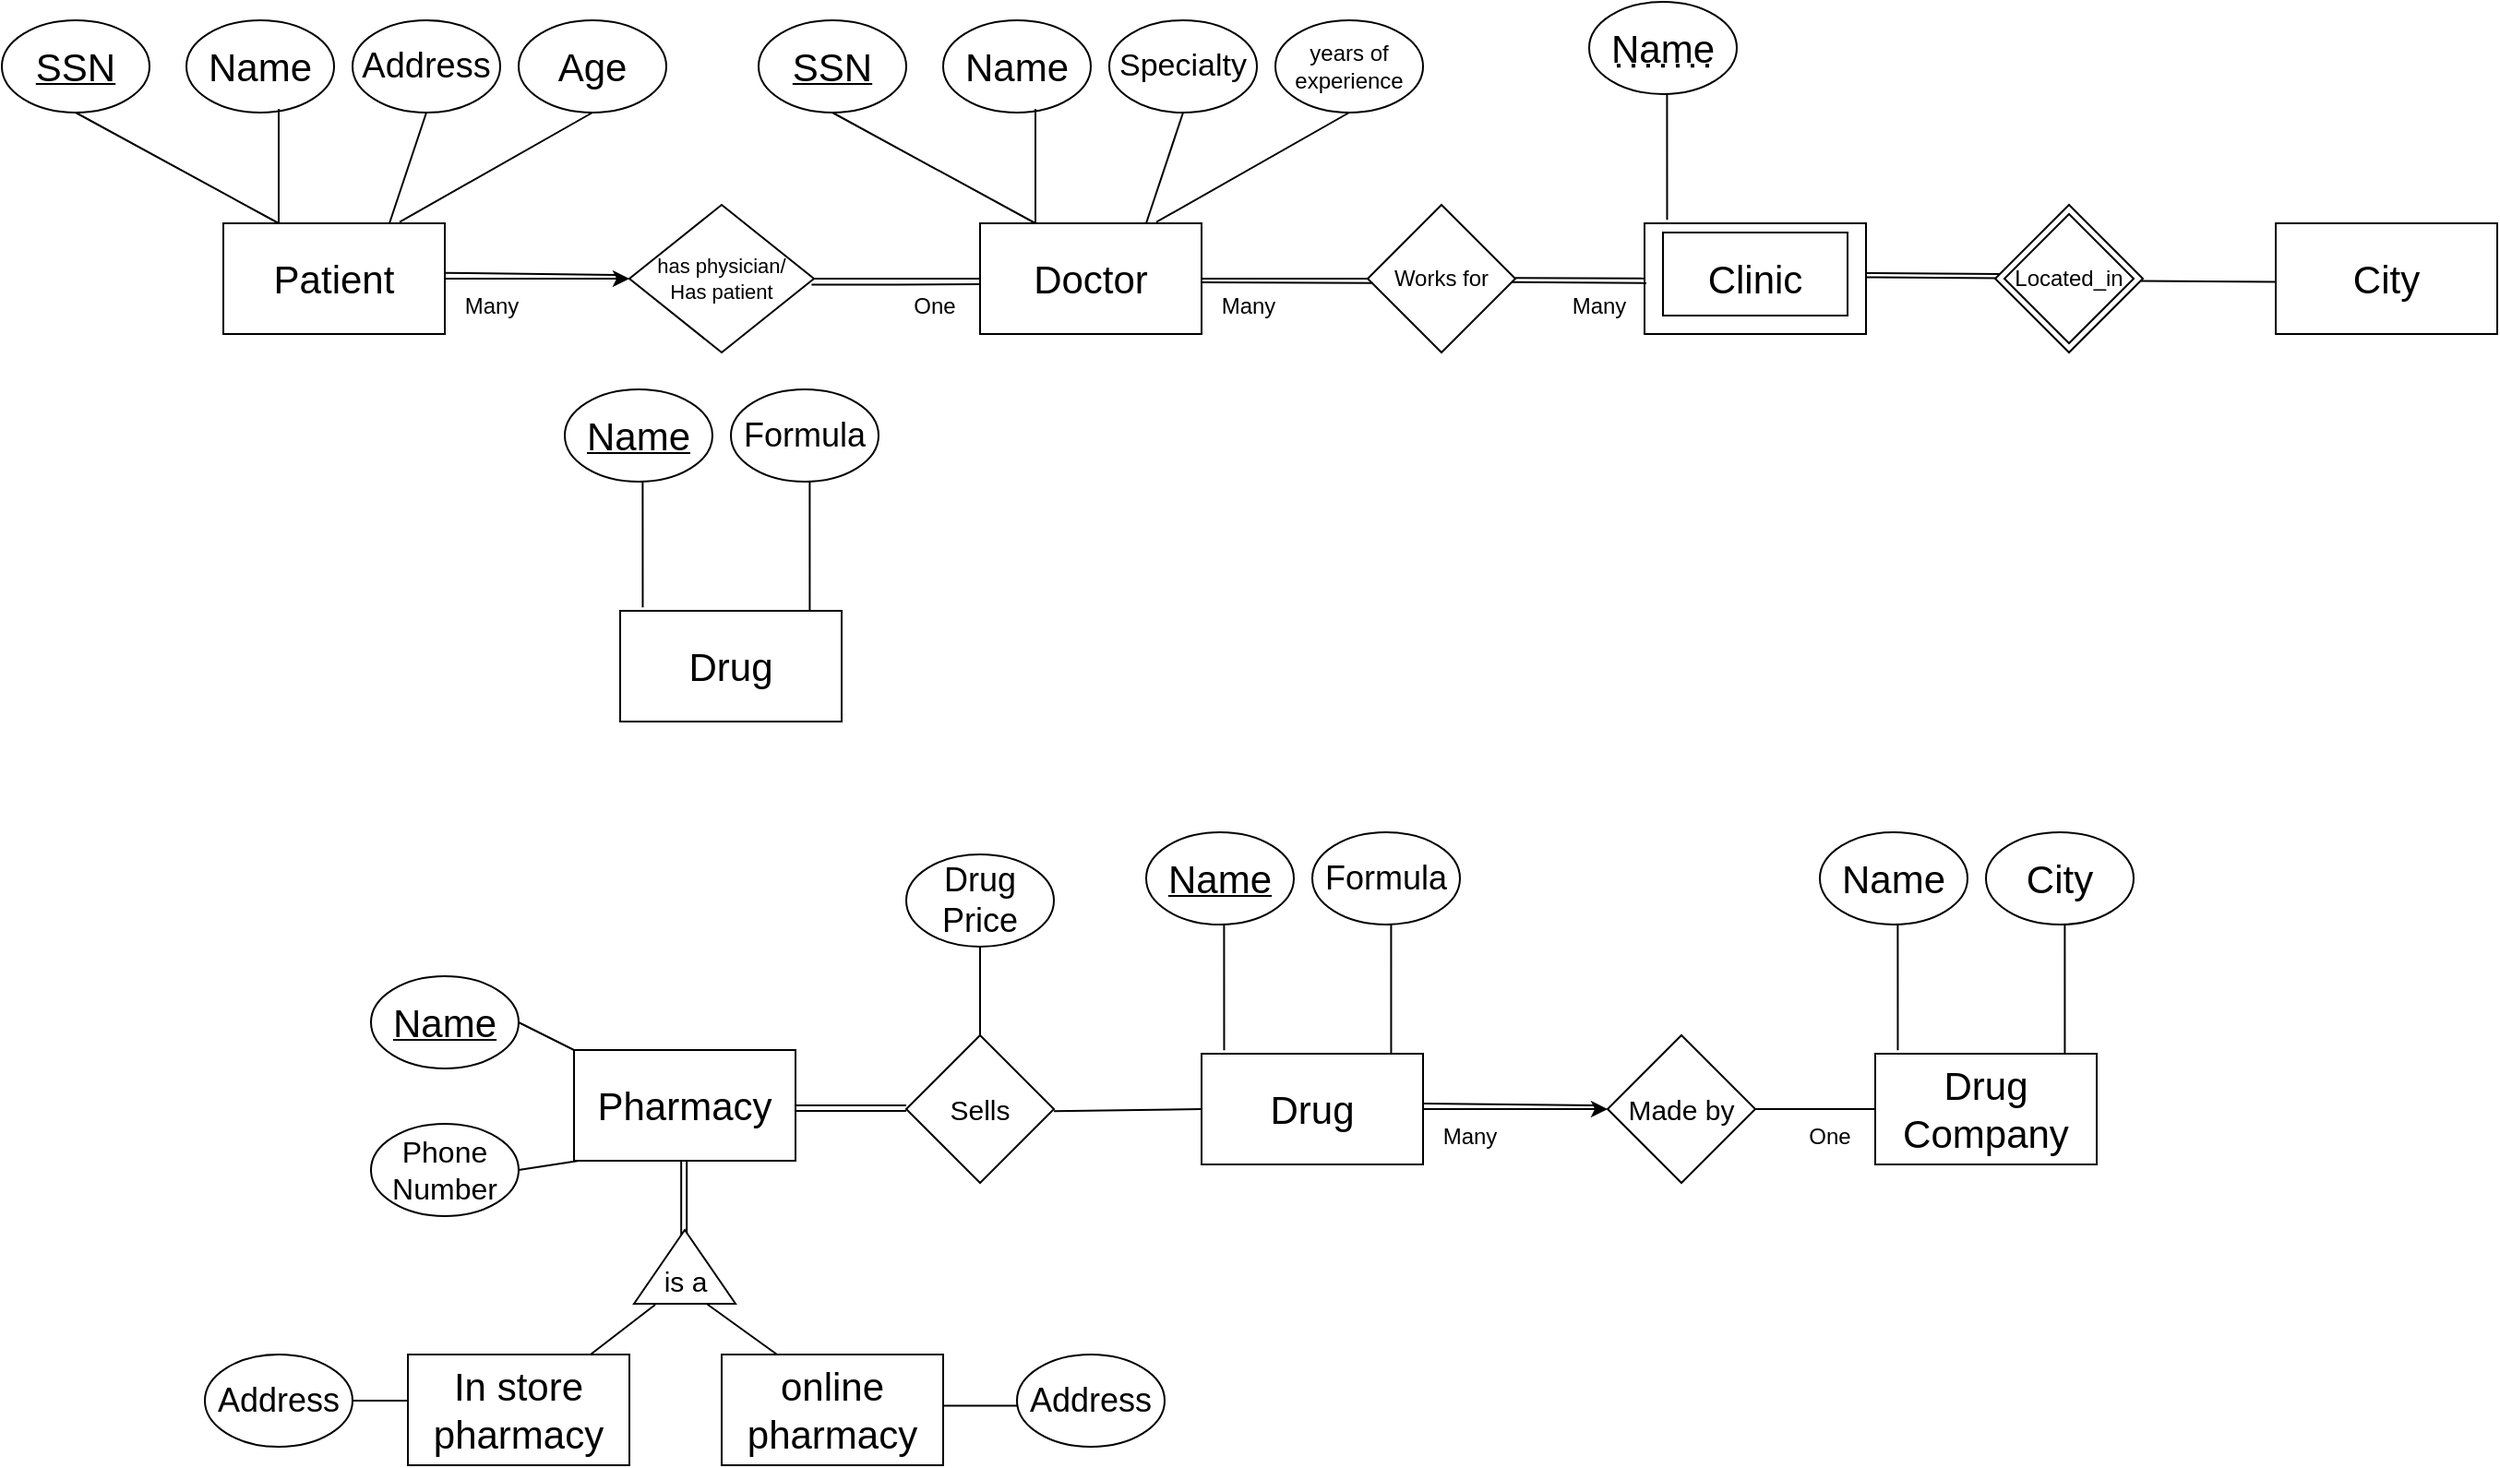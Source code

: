<mxfile version="24.4.0" type="github" pages="3">
  <diagram name="Page-1" id="JLcsjPoBAo_HoKeQmc0Q">
    <mxGraphModel dx="1509" dy="794" grid="1" gridSize="10" guides="1" tooltips="1" connect="1" arrows="1" fold="1" page="1" pageScale="1" pageWidth="850" pageHeight="1100" math="0" shadow="0">
      <root>
        <mxCell id="0" />
        <mxCell id="1" parent="0" />
        <mxCell id="jOm0QuvM_jb7mFfSHx-Y-15" style="edgeStyle=orthogonalEdgeStyle;rounded=0;orthogonalLoop=1;jettySize=auto;html=1;exitX=1;exitY=0.5;exitDx=0;exitDy=0;entryX=0;entryY=0.5;entryDx=0;entryDy=0;" edge="1" parent="1" source="WA0hoH6EGtPf16HeoMWS-2" target="jOm0QuvM_jb7mFfSHx-Y-6">
          <mxGeometry relative="1" as="geometry" />
        </mxCell>
        <mxCell id="WA0hoH6EGtPf16HeoMWS-2" value="&lt;font style=&quot;font-size: 21px;&quot;&gt;Patient&lt;/font&gt;" style="rounded=0;whiteSpace=wrap;html=1;" parent="1" vertex="1">
          <mxGeometry x="190" y="320" width="120" height="60" as="geometry" />
        </mxCell>
        <mxCell id="WA0hoH6EGtPf16HeoMWS-3" value="&lt;u&gt;&lt;font style=&quot;font-size: 21px;&quot;&gt;SSN&lt;/font&gt;&lt;/u&gt;" style="ellipse;whiteSpace=wrap;html=1;" parent="1" vertex="1">
          <mxGeometry x="70" y="210" width="80" height="50" as="geometry" />
        </mxCell>
        <mxCell id="WA0hoH6EGtPf16HeoMWS-4" value="&lt;font style=&quot;font-size: 21px;&quot;&gt;Name&lt;/font&gt;" style="ellipse;whiteSpace=wrap;html=1;" parent="1" vertex="1">
          <mxGeometry x="170" y="210" width="80" height="50" as="geometry" />
        </mxCell>
        <mxCell id="WA0hoH6EGtPf16HeoMWS-5" value="&lt;font style=&quot;font-size: 19px;&quot;&gt;Address&lt;/font&gt;" style="ellipse;whiteSpace=wrap;html=1;" parent="1" vertex="1">
          <mxGeometry x="260" y="210" width="80" height="50" as="geometry" />
        </mxCell>
        <mxCell id="WA0hoH6EGtPf16HeoMWS-6" value="&lt;font style=&quot;font-size: 21px;&quot;&gt;Age&lt;/font&gt;" style="ellipse;whiteSpace=wrap;html=1;" parent="1" vertex="1">
          <mxGeometry x="350" y="210" width="80" height="50" as="geometry" />
        </mxCell>
        <mxCell id="WA0hoH6EGtPf16HeoMWS-7" value="" style="endArrow=none;html=1;rounded=0;entryX=0.5;entryY=1;entryDx=0;entryDy=0;exitX=0.25;exitY=0;exitDx=0;exitDy=0;" parent="1" source="WA0hoH6EGtPf16HeoMWS-2" target="WA0hoH6EGtPf16HeoMWS-3" edge="1">
          <mxGeometry width="50" height="50" relative="1" as="geometry">
            <mxPoint x="400" y="410" as="sourcePoint" />
            <mxPoint x="450" y="360" as="targetPoint" />
          </mxGeometry>
        </mxCell>
        <mxCell id="WA0hoH6EGtPf16HeoMWS-8" style="edgeStyle=orthogonalEdgeStyle;rounded=0;orthogonalLoop=1;jettySize=auto;html=1;exitX=0.25;exitY=0;exitDx=0;exitDy=0;entryX=0.625;entryY=0.96;entryDx=0;entryDy=0;entryPerimeter=0;strokeColor=default;endArrow=none;endFill=0;" parent="1" source="WA0hoH6EGtPf16HeoMWS-2" target="WA0hoH6EGtPf16HeoMWS-4" edge="1">
          <mxGeometry relative="1" as="geometry" />
        </mxCell>
        <mxCell id="WA0hoH6EGtPf16HeoMWS-10" value="" style="endArrow=none;html=1;rounded=0;entryX=0.5;entryY=1;entryDx=0;entryDy=0;exitX=0.75;exitY=0;exitDx=0;exitDy=0;" parent="1" source="WA0hoH6EGtPf16HeoMWS-2" target="WA0hoH6EGtPf16HeoMWS-5" edge="1">
          <mxGeometry width="50" height="50" relative="1" as="geometry">
            <mxPoint x="400" y="410" as="sourcePoint" />
            <mxPoint x="450" y="360" as="targetPoint" />
          </mxGeometry>
        </mxCell>
        <mxCell id="WA0hoH6EGtPf16HeoMWS-11" value="" style="endArrow=none;html=1;rounded=0;entryX=0.5;entryY=1;entryDx=0;entryDy=0;exitX=0.796;exitY=-0.011;exitDx=0;exitDy=0;exitPerimeter=0;" parent="1" source="WA0hoH6EGtPf16HeoMWS-2" target="WA0hoH6EGtPf16HeoMWS-6" edge="1">
          <mxGeometry width="50" height="50" relative="1" as="geometry">
            <mxPoint x="290" y="330" as="sourcePoint" />
            <mxPoint x="310" y="270" as="targetPoint" />
          </mxGeometry>
        </mxCell>
        <mxCell id="JWv-la7WtZ5PFm-VbIgp-1" value="&lt;font style=&quot;font-size: 21px;&quot;&gt;Doctor&lt;/font&gt;" style="rounded=0;whiteSpace=wrap;html=1;" parent="1" vertex="1">
          <mxGeometry x="600" y="320" width="120" height="60" as="geometry" />
        </mxCell>
        <mxCell id="JWv-la7WtZ5PFm-VbIgp-2" value="&lt;u&gt;&lt;font style=&quot;font-size: 21px;&quot;&gt;SSN&lt;/font&gt;&lt;/u&gt;" style="ellipse;whiteSpace=wrap;html=1;" parent="1" vertex="1">
          <mxGeometry x="480" y="210" width="80" height="50" as="geometry" />
        </mxCell>
        <mxCell id="JWv-la7WtZ5PFm-VbIgp-3" value="&lt;font style=&quot;font-size: 21px;&quot;&gt;Name&lt;/font&gt;" style="ellipse;whiteSpace=wrap;html=1;" parent="1" vertex="1">
          <mxGeometry x="580" y="210" width="80" height="50" as="geometry" />
        </mxCell>
        <mxCell id="JWv-la7WtZ5PFm-VbIgp-4" value="&lt;font style=&quot;font-size: 17px;&quot;&gt;Specialty&lt;/font&gt;" style="ellipse;whiteSpace=wrap;html=1;" parent="1" vertex="1">
          <mxGeometry x="670" y="210" width="80" height="50" as="geometry" />
        </mxCell>
        <mxCell id="JWv-la7WtZ5PFm-VbIgp-5" value="&lt;div style=&quot;&quot;&gt;&lt;font style=&quot;font-size: 12px;&quot;&gt;years of&lt;/font&gt;&lt;/div&gt;&lt;div style=&quot;&quot;&gt;&lt;font style=&quot;font-size: 12px;&quot;&gt;experience&lt;font style=&quot;font-size: 12px;&quot;&gt;&lt;br&gt;&lt;/font&gt;&lt;/font&gt;&lt;/div&gt;" style="ellipse;whiteSpace=wrap;html=1;" parent="1" vertex="1">
          <mxGeometry x="760" y="210" width="80" height="50" as="geometry" />
        </mxCell>
        <mxCell id="JWv-la7WtZ5PFm-VbIgp-6" value="" style="endArrow=none;html=1;rounded=0;entryX=0.5;entryY=1;entryDx=0;entryDy=0;exitX=0.25;exitY=0;exitDx=0;exitDy=0;" parent="1" source="JWv-la7WtZ5PFm-VbIgp-1" target="JWv-la7WtZ5PFm-VbIgp-2" edge="1">
          <mxGeometry width="50" height="50" relative="1" as="geometry">
            <mxPoint x="810" y="410" as="sourcePoint" />
            <mxPoint x="860" y="360" as="targetPoint" />
          </mxGeometry>
        </mxCell>
        <mxCell id="JWv-la7WtZ5PFm-VbIgp-7" style="edgeStyle=orthogonalEdgeStyle;rounded=0;orthogonalLoop=1;jettySize=auto;html=1;exitX=0.25;exitY=0;exitDx=0;exitDy=0;entryX=0.625;entryY=0.96;entryDx=0;entryDy=0;entryPerimeter=0;strokeColor=default;endArrow=none;endFill=0;" parent="1" source="JWv-la7WtZ5PFm-VbIgp-1" target="JWv-la7WtZ5PFm-VbIgp-3" edge="1">
          <mxGeometry relative="1" as="geometry" />
        </mxCell>
        <mxCell id="JWv-la7WtZ5PFm-VbIgp-8" value="" style="endArrow=none;html=1;rounded=0;entryX=0.5;entryY=1;entryDx=0;entryDy=0;exitX=0.75;exitY=0;exitDx=0;exitDy=0;" parent="1" source="JWv-la7WtZ5PFm-VbIgp-1" target="JWv-la7WtZ5PFm-VbIgp-4" edge="1">
          <mxGeometry width="50" height="50" relative="1" as="geometry">
            <mxPoint x="810" y="410" as="sourcePoint" />
            <mxPoint x="860" y="360" as="targetPoint" />
          </mxGeometry>
        </mxCell>
        <mxCell id="JWv-la7WtZ5PFm-VbIgp-9" value="" style="endArrow=none;html=1;rounded=0;entryX=0.5;entryY=1;entryDx=0;entryDy=0;exitX=0.796;exitY=-0.011;exitDx=0;exitDy=0;exitPerimeter=0;" parent="1" source="JWv-la7WtZ5PFm-VbIgp-1" target="JWv-la7WtZ5PFm-VbIgp-5" edge="1">
          <mxGeometry width="50" height="50" relative="1" as="geometry">
            <mxPoint x="700" y="330" as="sourcePoint" />
            <mxPoint x="720" y="270" as="targetPoint" />
          </mxGeometry>
        </mxCell>
        <mxCell id="jOm0QuvM_jb7mFfSHx-Y-1" value="&lt;font style=&quot;font-size: 21px;&quot;&gt;Clinic&lt;/font&gt;" style="rounded=0;whiteSpace=wrap;html=1;" vertex="1" parent="1">
          <mxGeometry x="960" y="320" width="120" height="60" as="geometry" />
        </mxCell>
        <mxCell id="jOm0QuvM_jb7mFfSHx-Y-2" value="&lt;font style=&quot;font-size: 21px;&quot;&gt;Name&lt;/font&gt;" style="ellipse;whiteSpace=wrap;html=1;" vertex="1" parent="1">
          <mxGeometry x="930" y="200" width="80" height="50" as="geometry" />
        </mxCell>
        <mxCell id="jOm0QuvM_jb7mFfSHx-Y-3" style="edgeStyle=orthogonalEdgeStyle;rounded=0;orthogonalLoop=1;jettySize=auto;html=1;exitX=0.102;exitY=-0.031;exitDx=0;exitDy=0;entryX=0.5;entryY=1;entryDx=0;entryDy=0;strokeColor=default;endArrow=none;endFill=0;exitPerimeter=0;" edge="1" parent="1" source="jOm0QuvM_jb7mFfSHx-Y-1" target="jOm0QuvM_jb7mFfSHx-Y-2">
          <mxGeometry relative="1" as="geometry">
            <mxPoint x="270" y="330" as="sourcePoint" />
            <mxPoint x="270" y="268" as="targetPoint" />
            <Array as="points">
              <mxPoint x="972" y="250" />
            </Array>
          </mxGeometry>
        </mxCell>
        <mxCell id="jOm0QuvM_jb7mFfSHx-Y-16" style="edgeStyle=orthogonalEdgeStyle;rounded=0;orthogonalLoop=1;jettySize=auto;html=1;exitX=1;exitY=0.5;exitDx=0;exitDy=0;entryX=0;entryY=0.5;entryDx=0;entryDy=0;endArrow=none;endFill=0;" edge="1" parent="1" source="jOm0QuvM_jb7mFfSHx-Y-6" target="JWv-la7WtZ5PFm-VbIgp-1">
          <mxGeometry relative="1" as="geometry" />
        </mxCell>
        <mxCell id="jOm0QuvM_jb7mFfSHx-Y-6" value="&lt;div style=&quot;font-size: 11px;&quot;&gt;&lt;font style=&quot;font-size: 11px;&quot;&gt;has physician/&lt;/font&gt;&lt;/div&gt;&lt;div style=&quot;font-size: 11px;&quot;&gt;&lt;font style=&quot;font-size: 11px;&quot;&gt;Has patient&lt;/font&gt;&lt;/div&gt;" style="rhombus;whiteSpace=wrap;html=1;" vertex="1" parent="1">
          <mxGeometry x="410" y="310" width="100" height="80" as="geometry" />
        </mxCell>
        <mxCell id="jOm0QuvM_jb7mFfSHx-Y-7" value="&lt;font style=&quot;font-size: 21px;&quot;&gt;Drug Company&lt;br&gt;&lt;/font&gt;" style="rounded=0;whiteSpace=wrap;html=1;" vertex="1" parent="1">
          <mxGeometry x="1085" y="770" width="120" height="60" as="geometry" />
        </mxCell>
        <mxCell id="jOm0QuvM_jb7mFfSHx-Y-8" value="&lt;font style=&quot;font-size: 21px;&quot;&gt;Name&lt;/font&gt;" style="ellipse;whiteSpace=wrap;html=1;" vertex="1" parent="1">
          <mxGeometry x="1055" y="650" width="80" height="50" as="geometry" />
        </mxCell>
        <mxCell id="jOm0QuvM_jb7mFfSHx-Y-9" style="edgeStyle=orthogonalEdgeStyle;rounded=0;orthogonalLoop=1;jettySize=auto;html=1;exitX=0.102;exitY=-0.031;exitDx=0;exitDy=0;entryX=0.5;entryY=1;entryDx=0;entryDy=0;strokeColor=default;endArrow=none;endFill=0;exitPerimeter=0;" edge="1" parent="1" source="jOm0QuvM_jb7mFfSHx-Y-7" target="jOm0QuvM_jb7mFfSHx-Y-8">
          <mxGeometry relative="1" as="geometry">
            <mxPoint x="395" y="780" as="sourcePoint" />
            <mxPoint x="395" y="718" as="targetPoint" />
            <Array as="points">
              <mxPoint x="1097" y="700" />
            </Array>
          </mxGeometry>
        </mxCell>
        <mxCell id="jOm0QuvM_jb7mFfSHx-Y-10" value="&lt;font style=&quot;font-size: 21px;&quot;&gt;City&lt;/font&gt;" style="ellipse;whiteSpace=wrap;html=1;" vertex="1" parent="1">
          <mxGeometry x="1145" y="650" width="80" height="50" as="geometry" />
        </mxCell>
        <mxCell id="jOm0QuvM_jb7mFfSHx-Y-11" style="edgeStyle=orthogonalEdgeStyle;rounded=0;orthogonalLoop=1;jettySize=auto;html=1;exitX=0.856;exitY=0.001;exitDx=0;exitDy=0;entryX=0.5;entryY=1;entryDx=0;entryDy=0;strokeColor=default;endArrow=none;endFill=0;exitPerimeter=0;" edge="1" parent="1" source="jOm0QuvM_jb7mFfSHx-Y-7" target="jOm0QuvM_jb7mFfSHx-Y-10">
          <mxGeometry relative="1" as="geometry">
            <mxPoint x="1187" y="772" as="sourcePoint" />
            <mxPoint x="485" y="718" as="targetPoint" />
            <Array as="points">
              <mxPoint x="1188" y="700" />
            </Array>
          </mxGeometry>
        </mxCell>
        <mxCell id="jOm0QuvM_jb7mFfSHx-Y-12" value="Works for" style="rhombus;whiteSpace=wrap;html=1;" vertex="1" parent="1">
          <mxGeometry x="810" y="310" width="80" height="80" as="geometry" />
        </mxCell>
        <mxCell id="jOm0QuvM_jb7mFfSHx-Y-13" value="" style="endArrow=none;html=1;rounded=0;entryX=0;entryY=0.5;entryDx=0;entryDy=0;exitX=1;exitY=0.5;exitDx=0;exitDy=0;" edge="1" parent="1" source="JWv-la7WtZ5PFm-VbIgp-1" target="jOm0QuvM_jb7mFfSHx-Y-12">
          <mxGeometry width="50" height="50" relative="1" as="geometry">
            <mxPoint x="610" y="520" as="sourcePoint" />
            <mxPoint x="660" y="470" as="targetPoint" />
          </mxGeometry>
        </mxCell>
        <mxCell id="jOm0QuvM_jb7mFfSHx-Y-14" value="" style="endArrow=none;html=1;rounded=0;exitX=1;exitY=0.5;exitDx=0;exitDy=0;" edge="1" parent="1" target="jOm0QuvM_jb7mFfSHx-Y-1">
          <mxGeometry width="50" height="50" relative="1" as="geometry">
            <mxPoint x="890" y="349.66" as="sourcePoint" />
            <mxPoint x="960" y="350" as="targetPoint" />
          </mxGeometry>
        </mxCell>
        <mxCell id="jOm0QuvM_jb7mFfSHx-Y-17" value="Many" style="text;html=1;align=center;verticalAlign=middle;resizable=0;points=[];autosize=1;strokeColor=none;fillColor=none;" vertex="1" parent="1">
          <mxGeometry x="310" y="350" width="50" height="30" as="geometry" />
        </mxCell>
        <mxCell id="jOm0QuvM_jb7mFfSHx-Y-18" value="One" style="text;html=1;align=center;verticalAlign=middle;resizable=0;points=[];autosize=1;strokeColor=none;fillColor=none;" vertex="1" parent="1">
          <mxGeometry x="550" y="350" width="50" height="30" as="geometry" />
        </mxCell>
        <mxCell id="iAmRMfbGP7ldfhyTB-3w-1" value="" style="endArrow=none;html=1;rounded=0;exitX=0.998;exitY=0.447;exitDx=0;exitDy=0;exitPerimeter=0;" edge="1" parent="1" source="WA0hoH6EGtPf16HeoMWS-2">
          <mxGeometry width="50" height="50" relative="1" as="geometry">
            <mxPoint x="310" y="350" as="sourcePoint" />
            <mxPoint x="403" y="348" as="targetPoint" />
          </mxGeometry>
        </mxCell>
        <mxCell id="iAmRMfbGP7ldfhyTB-3w-2" style="edgeStyle=orthogonalEdgeStyle;rounded=0;orthogonalLoop=1;jettySize=auto;html=1;exitX=0.987;exitY=0.54;exitDx=0;exitDy=0;entryX=0;entryY=0.5;entryDx=0;entryDy=0;endArrow=none;endFill=0;exitPerimeter=0;" edge="1" parent="1" source="jOm0QuvM_jb7mFfSHx-Y-6">
          <mxGeometry relative="1" as="geometry">
            <mxPoint x="490" y="353" as="sourcePoint" />
            <mxPoint x="600" y="353" as="targetPoint" />
          </mxGeometry>
        </mxCell>
        <mxCell id="iAmRMfbGP7ldfhyTB-3w-3" value="" style="endArrow=none;html=1;rounded=0;exitX=0.962;exitY=0.523;exitDx=0;exitDy=0;exitPerimeter=0;" edge="1" parent="1">
          <mxGeometry width="50" height="50" relative="1" as="geometry">
            <mxPoint x="887.96" y="351.84" as="sourcePoint" />
            <mxPoint x="961" y="352.34" as="targetPoint" />
          </mxGeometry>
        </mxCell>
        <mxCell id="iAmRMfbGP7ldfhyTB-3w-4" value="" style="endArrow=none;html=1;rounded=0;entryX=0.036;entryY=0.529;entryDx=0;entryDy=0;exitX=1;exitY=0.5;exitDx=0;exitDy=0;entryPerimeter=0;" edge="1" parent="1" target="jOm0QuvM_jb7mFfSHx-Y-12">
          <mxGeometry width="50" height="50" relative="1" as="geometry">
            <mxPoint x="720" y="352" as="sourcePoint" />
            <mxPoint x="810" y="352" as="targetPoint" />
          </mxGeometry>
        </mxCell>
        <mxCell id="iAmRMfbGP7ldfhyTB-3w-5" value="&lt;font style=&quot;font-size: 21px;&quot;&gt;Drug&lt;br&gt;&lt;/font&gt;" style="rounded=0;whiteSpace=wrap;html=1;" vertex="1" parent="1">
          <mxGeometry x="720" y="770" width="120" height="60" as="geometry" />
        </mxCell>
        <mxCell id="iAmRMfbGP7ldfhyTB-3w-6" value="&lt;u&gt;&lt;font style=&quot;font-size: 21px;&quot;&gt;Name&lt;/font&gt;&lt;/u&gt;" style="ellipse;whiteSpace=wrap;html=1;" vertex="1" parent="1">
          <mxGeometry x="690" y="650" width="80" height="50" as="geometry" />
        </mxCell>
        <mxCell id="iAmRMfbGP7ldfhyTB-3w-7" style="edgeStyle=orthogonalEdgeStyle;rounded=0;orthogonalLoop=1;jettySize=auto;html=1;exitX=0.102;exitY=-0.031;exitDx=0;exitDy=0;entryX=0.5;entryY=1;entryDx=0;entryDy=0;strokeColor=default;endArrow=none;endFill=0;exitPerimeter=0;" edge="1" parent="1" source="iAmRMfbGP7ldfhyTB-3w-5" target="iAmRMfbGP7ldfhyTB-3w-6">
          <mxGeometry relative="1" as="geometry">
            <mxPoint x="30" y="780" as="sourcePoint" />
            <mxPoint x="30" y="718" as="targetPoint" />
            <Array as="points">
              <mxPoint x="732" y="700" />
            </Array>
          </mxGeometry>
        </mxCell>
        <mxCell id="iAmRMfbGP7ldfhyTB-3w-8" value="&lt;font style=&quot;font-size: 18px;&quot;&gt;Formula&lt;/font&gt;" style="ellipse;whiteSpace=wrap;html=1;" vertex="1" parent="1">
          <mxGeometry x="780" y="650" width="80" height="50" as="geometry" />
        </mxCell>
        <mxCell id="iAmRMfbGP7ldfhyTB-3w-9" style="edgeStyle=orthogonalEdgeStyle;rounded=0;orthogonalLoop=1;jettySize=auto;html=1;exitX=0.856;exitY=0.001;exitDx=0;exitDy=0;entryX=0.5;entryY=1;entryDx=0;entryDy=0;strokeColor=default;endArrow=none;endFill=0;exitPerimeter=0;" edge="1" parent="1" source="iAmRMfbGP7ldfhyTB-3w-5" target="iAmRMfbGP7ldfhyTB-3w-8">
          <mxGeometry relative="1" as="geometry">
            <mxPoint x="822" y="772" as="sourcePoint" />
            <mxPoint x="120" y="718" as="targetPoint" />
            <Array as="points">
              <mxPoint x="823" y="700" />
            </Array>
          </mxGeometry>
        </mxCell>
        <mxCell id="iAmRMfbGP7ldfhyTB-3w-10" value="&lt;font style=&quot;font-size: 15px;&quot;&gt;Made by&lt;/font&gt;" style="rhombus;whiteSpace=wrap;html=1;" vertex="1" parent="1">
          <mxGeometry x="940" y="760" width="80" height="80" as="geometry" />
        </mxCell>
        <mxCell id="iAmRMfbGP7ldfhyTB-3w-11" style="edgeStyle=orthogonalEdgeStyle;rounded=0;orthogonalLoop=1;jettySize=auto;html=1;exitX=1;exitY=0.5;exitDx=0;exitDy=0;entryX=0;entryY=0.5;entryDx=0;entryDy=0;" edge="1" parent="1">
          <mxGeometry relative="1" as="geometry">
            <mxPoint x="840" y="800" as="sourcePoint" />
            <mxPoint x="940" y="800" as="targetPoint" />
          </mxGeometry>
        </mxCell>
        <mxCell id="iAmRMfbGP7ldfhyTB-3w-12" value="Many" style="text;html=1;align=center;verticalAlign=middle;resizable=0;points=[];autosize=1;strokeColor=none;fillColor=none;" vertex="1" parent="1">
          <mxGeometry x="840" y="800" width="50" height="30" as="geometry" />
        </mxCell>
        <mxCell id="iAmRMfbGP7ldfhyTB-3w-13" value="" style="endArrow=none;html=1;rounded=0;exitX=0.998;exitY=0.447;exitDx=0;exitDy=0;exitPerimeter=0;" edge="1" parent="1">
          <mxGeometry width="50" height="50" relative="1" as="geometry">
            <mxPoint x="840" y="797" as="sourcePoint" />
            <mxPoint x="933" y="798" as="targetPoint" />
          </mxGeometry>
        </mxCell>
        <mxCell id="iAmRMfbGP7ldfhyTB-3w-14" value="" style="endArrow=none;html=1;rounded=0;exitX=1;exitY=0.5;exitDx=0;exitDy=0;entryX=0;entryY=0.5;entryDx=0;entryDy=0;" edge="1" parent="1" source="iAmRMfbGP7ldfhyTB-3w-10" target="jOm0QuvM_jb7mFfSHx-Y-7">
          <mxGeometry width="50" height="50" relative="1" as="geometry">
            <mxPoint x="1200" y="760" as="sourcePoint" />
            <mxPoint x="1250" y="710" as="targetPoint" />
          </mxGeometry>
        </mxCell>
        <mxCell id="iAmRMfbGP7ldfhyTB-3w-15" value="One" style="text;html=1;align=center;verticalAlign=middle;resizable=0;points=[];autosize=1;strokeColor=none;fillColor=none;" vertex="1" parent="1">
          <mxGeometry x="1035" y="800" width="50" height="30" as="geometry" />
        </mxCell>
        <mxCell id="iAmRMfbGP7ldfhyTB-3w-16" value="&lt;font style=&quot;font-size: 21px;&quot;&gt;In store pharmacy&lt;br&gt;&lt;/font&gt;" style="rounded=0;whiteSpace=wrap;html=1;" vertex="1" parent="1">
          <mxGeometry x="290" y="933" width="120" height="60" as="geometry" />
        </mxCell>
        <mxCell id="iAmRMfbGP7ldfhyTB-3w-17" value="&lt;u&gt;&lt;font style=&quot;font-size: 21px;&quot;&gt;Name&lt;/font&gt;&lt;/u&gt;" style="ellipse;whiteSpace=wrap;html=1;" vertex="1" parent="1">
          <mxGeometry x="270" y="728" width="80" height="50" as="geometry" />
        </mxCell>
        <mxCell id="iAmRMfbGP7ldfhyTB-3w-19" value="&lt;font style=&quot;font-size: 16px;&quot;&gt;Phone Number&lt;font style=&quot;font-size: 16px;&quot;&gt;&lt;br&gt;&lt;/font&gt;&lt;/font&gt;" style="ellipse;whiteSpace=wrap;html=1;" vertex="1" parent="1">
          <mxGeometry x="270" y="808" width="80" height="50" as="geometry" />
        </mxCell>
        <mxCell id="iAmRMfbGP7ldfhyTB-3w-21" value="&lt;font style=&quot;font-size: 21px;&quot;&gt;Pharmacy&lt;/font&gt;" style="rounded=0;whiteSpace=wrap;html=1;" vertex="1" parent="1">
          <mxGeometry x="380" y="768" width="120" height="60" as="geometry" />
        </mxCell>
        <mxCell id="iAmRMfbGP7ldfhyTB-3w-22" value="" style="endArrow=none;html=1;rounded=0;exitX=0;exitY=0;exitDx=0;exitDy=0;entryX=1;entryY=0.5;entryDx=0;entryDy=0;" edge="1" parent="1" source="iAmRMfbGP7ldfhyTB-3w-21" target="iAmRMfbGP7ldfhyTB-3w-17">
          <mxGeometry width="50" height="50" relative="1" as="geometry">
            <mxPoint x="500" y="808" as="sourcePoint" />
            <mxPoint x="550" y="758" as="targetPoint" />
          </mxGeometry>
        </mxCell>
        <mxCell id="iAmRMfbGP7ldfhyTB-3w-23" value="" style="endArrow=none;html=1;rounded=0;entryX=1;entryY=0.5;entryDx=0;entryDy=0;exitX=0.022;exitY=1;exitDx=0;exitDy=0;exitPerimeter=0;" edge="1" parent="1" source="iAmRMfbGP7ldfhyTB-3w-21" target="iAmRMfbGP7ldfhyTB-3w-19">
          <mxGeometry width="50" height="50" relative="1" as="geometry">
            <mxPoint x="500" y="878" as="sourcePoint" />
            <mxPoint x="550" y="828" as="targetPoint" />
          </mxGeometry>
        </mxCell>
        <mxCell id="iAmRMfbGP7ldfhyTB-3w-24" value="" style="endArrow=none;html=1;rounded=0;" edge="1" parent="1">
          <mxGeometry width="50" height="50" relative="1" as="geometry">
            <mxPoint x="438.08" y="868" as="sourcePoint" />
            <mxPoint x="438.08" y="828" as="targetPoint" />
          </mxGeometry>
        </mxCell>
        <mxCell id="iAmRMfbGP7ldfhyTB-3w-25" value="" style="endArrow=none;html=1;rounded=0;" edge="1" parent="1">
          <mxGeometry width="50" height="50" relative="1" as="geometry">
            <mxPoint x="441.08" y="868" as="sourcePoint" />
            <mxPoint x="441.08" y="828" as="targetPoint" />
          </mxGeometry>
        </mxCell>
        <mxCell id="iAmRMfbGP7ldfhyTB-3w-26" value="" style="triangle;whiteSpace=wrap;html=1;rotation=-90;" vertex="1" parent="1">
          <mxGeometry x="420" y="858" width="40" height="55" as="geometry" />
        </mxCell>
        <mxCell id="iAmRMfbGP7ldfhyTB-3w-27" value="&lt;font style=&quot;font-size: 15px;&quot;&gt;is a&lt;/font&gt;" style="text;html=1;align=center;verticalAlign=middle;resizable=0;points=[];autosize=1;strokeColor=none;fillColor=none;" vertex="1" parent="1">
          <mxGeometry x="415" y="878" width="50" height="30" as="geometry" />
        </mxCell>
        <mxCell id="iAmRMfbGP7ldfhyTB-3w-28" value="&lt;font style=&quot;font-size: 21px;&quot;&gt;online pharmacy&lt;br&gt;&lt;/font&gt;" style="rounded=0;whiteSpace=wrap;html=1;" vertex="1" parent="1">
          <mxGeometry x="460" y="933" width="120" height="60" as="geometry" />
        </mxCell>
        <mxCell id="iAmRMfbGP7ldfhyTB-3w-30" value="" style="endArrow=none;html=1;rounded=0;entryX=0.18;entryY=0.933;entryDx=0;entryDy=0;entryPerimeter=0;" edge="1" parent="1" source="iAmRMfbGP7ldfhyTB-3w-16" target="iAmRMfbGP7ldfhyTB-3w-27">
          <mxGeometry width="50" height="50" relative="1" as="geometry">
            <mxPoint x="365" y="958" as="sourcePoint" />
            <mxPoint x="415" y="908" as="targetPoint" />
          </mxGeometry>
        </mxCell>
        <mxCell id="iAmRMfbGP7ldfhyTB-3w-31" value="" style="endArrow=none;html=1;rounded=0;exitX=0.25;exitY=0;exitDx=0;exitDy=0;entryX=0.74;entryY=0.92;entryDx=0;entryDy=0;entryPerimeter=0;" edge="1" parent="1" source="iAmRMfbGP7ldfhyTB-3w-28" target="iAmRMfbGP7ldfhyTB-3w-27">
          <mxGeometry width="50" height="50" relative="1" as="geometry">
            <mxPoint x="530" y="938" as="sourcePoint" />
            <mxPoint x="580" y="888" as="targetPoint" />
          </mxGeometry>
        </mxCell>
        <mxCell id="iAmRMfbGP7ldfhyTB-3w-32" value="&lt;font style=&quot;font-size: 18px;&quot;&gt;Address&lt;/font&gt;" style="ellipse;whiteSpace=wrap;html=1;" vertex="1" parent="1">
          <mxGeometry x="180" y="933" width="80" height="50" as="geometry" />
        </mxCell>
        <mxCell id="iAmRMfbGP7ldfhyTB-3w-33" value="&lt;font style=&quot;font-size: 18px;&quot;&gt;Address&lt;/font&gt;" style="ellipse;whiteSpace=wrap;html=1;" vertex="1" parent="1">
          <mxGeometry x="620" y="933" width="80" height="50" as="geometry" />
        </mxCell>
        <mxCell id="iAmRMfbGP7ldfhyTB-3w-34" value="" style="endArrow=none;html=1;rounded=0;exitX=1;exitY=0.5;exitDx=0;exitDy=0;entryX=0;entryY=0.417;entryDx=0;entryDy=0;entryPerimeter=0;" edge="1" parent="1" source="iAmRMfbGP7ldfhyTB-3w-32" target="iAmRMfbGP7ldfhyTB-3w-16">
          <mxGeometry width="50" height="50" relative="1" as="geometry">
            <mxPoint x="390" y="938" as="sourcePoint" />
            <mxPoint x="440" y="888" as="targetPoint" />
          </mxGeometry>
        </mxCell>
        <mxCell id="iAmRMfbGP7ldfhyTB-3w-35" value="" style="endArrow=none;html=1;rounded=0;entryX=0.005;entryY=0.556;entryDx=0;entryDy=0;entryPerimeter=0;exitX=1;exitY=0.463;exitDx=0;exitDy=0;exitPerimeter=0;" edge="1" parent="1" source="iAmRMfbGP7ldfhyTB-3w-28" target="iAmRMfbGP7ldfhyTB-3w-33">
          <mxGeometry width="50" height="50" relative="1" as="geometry">
            <mxPoint x="390" y="938" as="sourcePoint" />
            <mxPoint x="440" y="888" as="targetPoint" />
          </mxGeometry>
        </mxCell>
        <mxCell id="iAmRMfbGP7ldfhyTB-3w-36" value="&lt;font style=&quot;font-size: 15px;&quot;&gt;Sells&lt;/font&gt;" style="rhombus;whiteSpace=wrap;html=1;" vertex="1" parent="1">
          <mxGeometry x="560" y="760" width="80" height="80" as="geometry" />
        </mxCell>
        <mxCell id="iAmRMfbGP7ldfhyTB-3w-37" value="" style="endArrow=none;html=1;rounded=0;" edge="1" parent="1">
          <mxGeometry width="50" height="50" relative="1" as="geometry">
            <mxPoint x="500" y="798" as="sourcePoint" />
            <mxPoint x="560" y="798" as="targetPoint" />
          </mxGeometry>
        </mxCell>
        <mxCell id="iAmRMfbGP7ldfhyTB-3w-38" value="" style="endArrow=none;html=1;rounded=0;" edge="1" parent="1">
          <mxGeometry width="50" height="50" relative="1" as="geometry">
            <mxPoint x="500" y="801" as="sourcePoint" />
            <mxPoint x="560" y="801" as="targetPoint" />
          </mxGeometry>
        </mxCell>
        <mxCell id="iAmRMfbGP7ldfhyTB-3w-40" value="" style="endArrow=none;html=1;rounded=0;entryX=0;entryY=0.5;entryDx=0;entryDy=0;" edge="1" parent="1" target="iAmRMfbGP7ldfhyTB-3w-5">
          <mxGeometry width="50" height="50" relative="1" as="geometry">
            <mxPoint x="640" y="801.17" as="sourcePoint" />
            <mxPoint x="700" y="801.17" as="targetPoint" />
          </mxGeometry>
        </mxCell>
        <mxCell id="iAmRMfbGP7ldfhyTB-3w-41" value="" style="endArrow=none;dashed=1;html=1;dashPattern=1 3;strokeWidth=2;rounded=0;" edge="1" parent="1">
          <mxGeometry width="50" height="50" relative="1" as="geometry">
            <mxPoint x="945" y="234.62" as="sourcePoint" />
            <mxPoint x="995" y="234.62" as="targetPoint" />
          </mxGeometry>
        </mxCell>
        <mxCell id="iAmRMfbGP7ldfhyTB-3w-43" value="&lt;font style=&quot;font-size: 18px;&quot;&gt;Drug Price&lt;br&gt;&lt;/font&gt;" style="ellipse;whiteSpace=wrap;html=1;" vertex="1" parent="1">
          <mxGeometry x="560" y="662" width="80" height="50" as="geometry" />
        </mxCell>
        <mxCell id="iAmRMfbGP7ldfhyTB-3w-44" value="" style="endArrow=none;html=1;rounded=0;exitX=0.5;exitY=0;exitDx=0;exitDy=0;entryX=0.5;entryY=1;entryDx=0;entryDy=0;" edge="1" parent="1" target="iAmRMfbGP7ldfhyTB-3w-43">
          <mxGeometry width="50" height="50" relative="1" as="geometry">
            <mxPoint x="600" y="760" as="sourcePoint" />
            <mxPoint x="660" y="710" as="targetPoint" />
          </mxGeometry>
        </mxCell>
        <mxCell id="iAmRMfbGP7ldfhyTB-3w-45" value="Many" style="text;html=1;align=center;verticalAlign=middle;resizable=0;points=[];autosize=1;strokeColor=none;fillColor=none;" vertex="1" parent="1">
          <mxGeometry x="720" y="350" width="50" height="30" as="geometry" />
        </mxCell>
        <mxCell id="iAmRMfbGP7ldfhyTB-3w-46" value="Many" style="text;html=1;align=center;verticalAlign=middle;resizable=0;points=[];autosize=1;strokeColor=none;fillColor=none;" vertex="1" parent="1">
          <mxGeometry x="910" y="350" width="50" height="30" as="geometry" />
        </mxCell>
        <mxCell id="iAmRMfbGP7ldfhyTB-3w-51" value="" style="endArrow=none;html=1;rounded=0;exitX=0.962;exitY=0.523;exitDx=0;exitDy=0;exitPerimeter=0;" edge="1" parent="1">
          <mxGeometry width="50" height="50" relative="1" as="geometry">
            <mxPoint x="1080" y="349.23" as="sourcePoint" />
            <mxPoint x="1153.04" y="349.73" as="targetPoint" />
          </mxGeometry>
        </mxCell>
        <mxCell id="iAmRMfbGP7ldfhyTB-3w-47" value="&lt;font style=&quot;font-size: 21px;&quot;&gt;City&lt;/font&gt;" style="rounded=0;whiteSpace=wrap;html=1;" vertex="1" parent="1">
          <mxGeometry x="1302" y="320" width="120" height="60" as="geometry" />
        </mxCell>
        <mxCell id="iAmRMfbGP7ldfhyTB-3w-52" value="" style="endArrow=none;html=1;rounded=0;exitX=0.962;exitY=0.523;exitDx=0;exitDy=0;exitPerimeter=0;" edge="1" parent="1">
          <mxGeometry width="50" height="50" relative="1" as="geometry">
            <mxPoint x="1080" y="347.0" as="sourcePoint" />
            <mxPoint x="1153.04" y="347.5" as="targetPoint" />
          </mxGeometry>
        </mxCell>
        <mxCell id="iAmRMfbGP7ldfhyTB-3w-53" value="Located_in" style="rhombus;whiteSpace=wrap;html=1;" vertex="1" parent="1">
          <mxGeometry x="1150" y="310" width="80" height="80" as="geometry" />
        </mxCell>
        <mxCell id="iAmRMfbGP7ldfhyTB-3w-54" value="" style="endArrow=none;html=1;rounded=0;exitX=0.962;exitY=0.523;exitDx=0;exitDy=0;exitPerimeter=0;" edge="1" parent="1">
          <mxGeometry width="50" height="50" relative="1" as="geometry">
            <mxPoint x="1229" y="351.23" as="sourcePoint" />
            <mxPoint x="1302.04" y="351.73" as="targetPoint" />
          </mxGeometry>
        </mxCell>
        <mxCell id="iAmRMfbGP7ldfhyTB-3w-56" value="" style="rhombus;whiteSpace=wrap;html=1;fillColor=none;" vertex="1" parent="1">
          <mxGeometry x="1155" y="315" width="70" height="70" as="geometry" />
        </mxCell>
        <mxCell id="iAmRMfbGP7ldfhyTB-3w-57" value="" style="rounded=0;whiteSpace=wrap;html=1;fillColor=none;" vertex="1" parent="1">
          <mxGeometry x="970" y="325" width="100" height="45" as="geometry" />
        </mxCell>
        <mxCell id="iAmRMfbGP7ldfhyTB-3w-58" value="&lt;font style=&quot;font-size: 21px;&quot;&gt;Drug&lt;br&gt;&lt;/font&gt;" style="rounded=0;whiteSpace=wrap;html=1;" vertex="1" parent="1">
          <mxGeometry x="405" y="530" width="120" height="60" as="geometry" />
        </mxCell>
        <mxCell id="iAmRMfbGP7ldfhyTB-3w-59" value="&lt;u&gt;&lt;font style=&quot;font-size: 21px;&quot;&gt;Name&lt;/font&gt;&lt;/u&gt;" style="ellipse;whiteSpace=wrap;html=1;" vertex="1" parent="1">
          <mxGeometry x="375" y="410" width="80" height="50" as="geometry" />
        </mxCell>
        <mxCell id="iAmRMfbGP7ldfhyTB-3w-60" style="edgeStyle=orthogonalEdgeStyle;rounded=0;orthogonalLoop=1;jettySize=auto;html=1;exitX=0.102;exitY=-0.031;exitDx=0;exitDy=0;entryX=0.5;entryY=1;entryDx=0;entryDy=0;strokeColor=default;endArrow=none;endFill=0;exitPerimeter=0;" edge="1" parent="1" source="iAmRMfbGP7ldfhyTB-3w-58" target="iAmRMfbGP7ldfhyTB-3w-59">
          <mxGeometry relative="1" as="geometry">
            <mxPoint x="-285" y="540" as="sourcePoint" />
            <mxPoint x="-285" y="478" as="targetPoint" />
            <Array as="points">
              <mxPoint x="417" y="460" />
            </Array>
          </mxGeometry>
        </mxCell>
        <mxCell id="iAmRMfbGP7ldfhyTB-3w-61" value="&lt;font style=&quot;font-size: 18px;&quot;&gt;Formula&lt;/font&gt;" style="ellipse;whiteSpace=wrap;html=1;" vertex="1" parent="1">
          <mxGeometry x="465" y="410" width="80" height="50" as="geometry" />
        </mxCell>
        <mxCell id="iAmRMfbGP7ldfhyTB-3w-62" style="edgeStyle=orthogonalEdgeStyle;rounded=0;orthogonalLoop=1;jettySize=auto;html=1;exitX=0.856;exitY=0.001;exitDx=0;exitDy=0;entryX=0.5;entryY=1;entryDx=0;entryDy=0;strokeColor=default;endArrow=none;endFill=0;exitPerimeter=0;" edge="1" parent="1" source="iAmRMfbGP7ldfhyTB-3w-58" target="iAmRMfbGP7ldfhyTB-3w-61">
          <mxGeometry relative="1" as="geometry">
            <mxPoint x="507" y="532" as="sourcePoint" />
            <mxPoint x="-195" y="478" as="targetPoint" />
            <Array as="points">
              <mxPoint x="508" y="460" />
            </Array>
          </mxGeometry>
        </mxCell>
      </root>
    </mxGraphModel>
  </diagram>
  <diagram id="U0lu4lqUTvHQZqUgFBcO" name="Page-2">
    <mxGraphModel dx="1434" dy="754" grid="1" gridSize="10" guides="1" tooltips="1" connect="1" arrows="1" fold="1" page="1" pageScale="1" pageWidth="850" pageHeight="1100" math="0" shadow="0">
      <root>
        <mxCell id="0" />
        <mxCell id="1" parent="0" />
      </root>
    </mxGraphModel>
  </diagram>
  <diagram id="C2qFvdgHK_5GYzFH0pt8" name="Page-3">
    <mxGraphModel dx="1434" dy="754" grid="1" gridSize="10" guides="1" tooltips="1" connect="1" arrows="1" fold="1" page="1" pageScale="1" pageWidth="850" pageHeight="1100" math="0" shadow="0">
      <root>
        <mxCell id="0" />
        <mxCell id="1" parent="0" />
      </root>
    </mxGraphModel>
  </diagram>
</mxfile>
